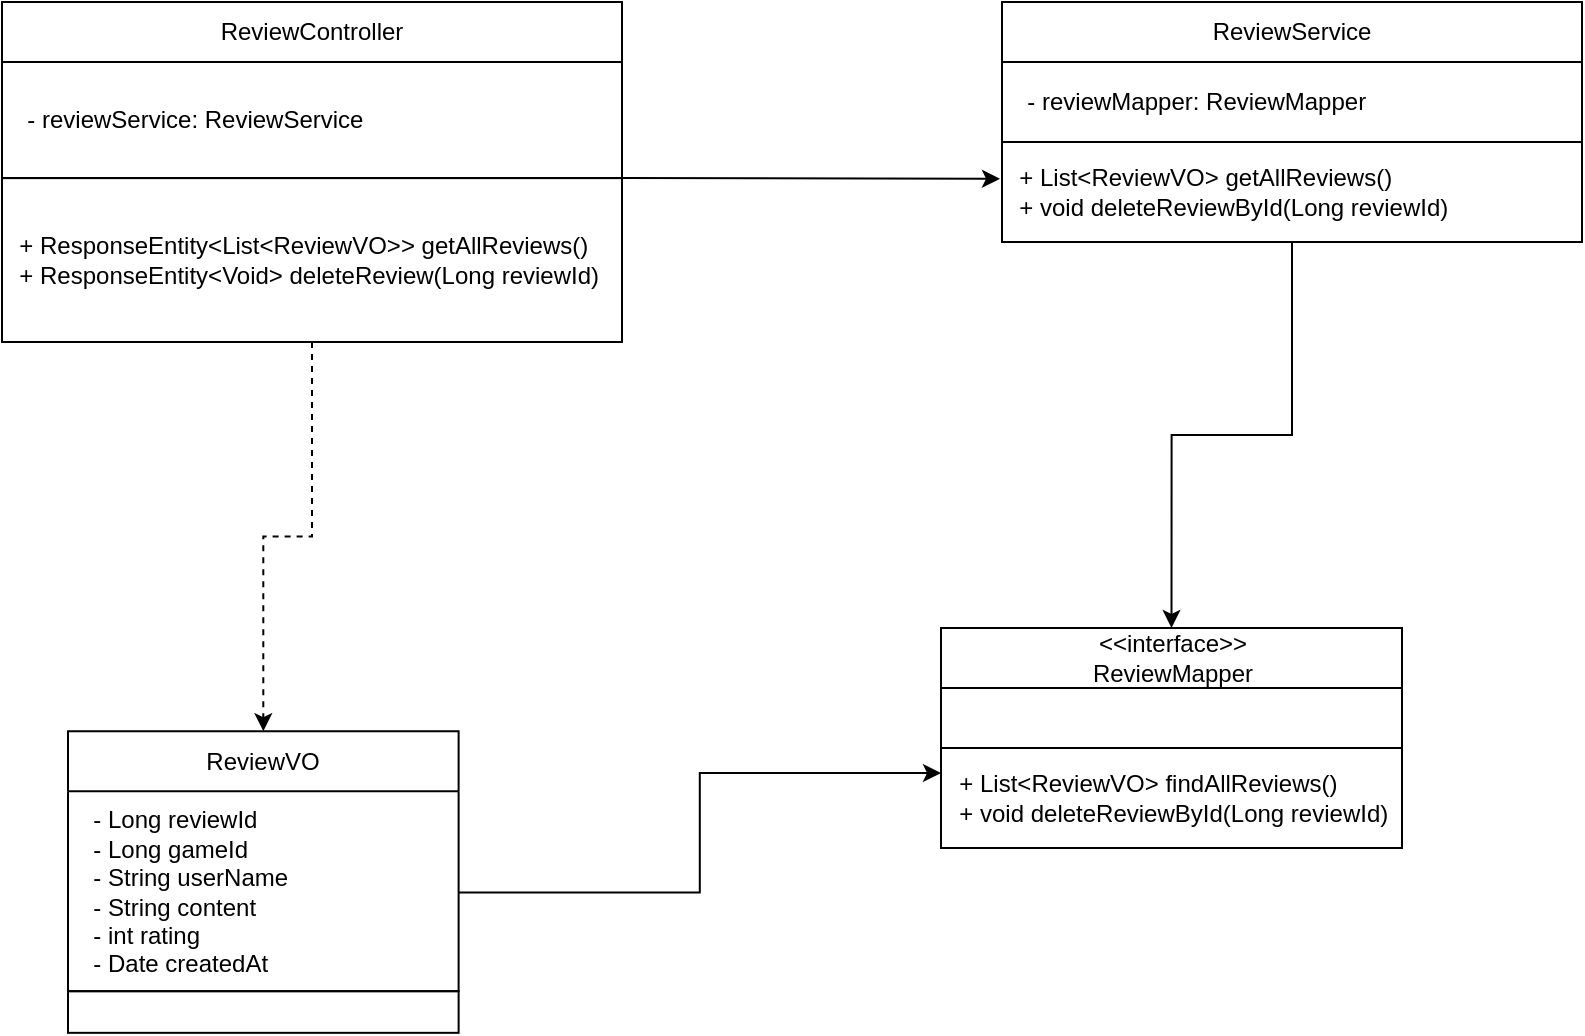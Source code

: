 <mxfile version="28.0.4">
  <diagram name="페이지-1" id="Q9QDK64VjzSi-fKA50Oo">
    <mxGraphModel dx="1358" dy="708" grid="1" gridSize="10" guides="1" tooltips="1" connect="1" arrows="1" fold="1" page="1" pageScale="1" pageWidth="827" pageHeight="1169" math="0" shadow="0">
      <root>
        <mxCell id="0" />
        <mxCell id="1" parent="0" />
        <mxCell id="5rwa--ozfvzuTR5L9hNA-24" value="" style="group" vertex="1" connectable="0" parent="1">
          <mxGeometry x="37" y="20" width="790" height="515.422" as="geometry" />
        </mxCell>
        <mxCell id="5rwa--ozfvzuTR5L9hNA-8" value="" style="rounded=0;whiteSpace=wrap;html=1;align=left;container=0;" vertex="1" parent="5rwa--ozfvzuTR5L9hNA-24">
          <mxGeometry x="33" y="494.576" width="195.31" height="20.846" as="geometry" />
        </mxCell>
        <mxCell id="5rwa--ozfvzuTR5L9hNA-13" style="rounded=0;orthogonalLoop=1;jettySize=auto;html=1;edgeStyle=orthogonalEdgeStyle;dashed=1;" edge="1" parent="5rwa--ozfvzuTR5L9hNA-24" source="5rwa--ozfvzuTR5L9hNA-10" target="5rwa--ozfvzuTR5L9hNA-6">
          <mxGeometry relative="1" as="geometry" />
        </mxCell>
        <mxCell id="5rwa--ozfvzuTR5L9hNA-3" value="" style="endArrow=classic;html=1;rounded=0;exitX=1;exitY=0.5;exitDx=0;exitDy=0;entryX=0;entryY=0.25;entryDx=0;entryDy=0;edgeStyle=orthogonalEdgeStyle;" edge="1" parent="5rwa--ozfvzuTR5L9hNA-24" source="5rwa--ozfvzuTR5L9hNA-7" target="5rwa--ozfvzuTR5L9hNA-19">
          <mxGeometry width="50" height="50" relative="1" as="geometry">
            <mxPoint x="-201" y="809" as="sourcePoint" />
            <mxPoint x="360" y="557.68" as="targetPoint" />
          </mxGeometry>
        </mxCell>
        <mxCell id="5rwa--ozfvzuTR5L9hNA-1" value="" style="endArrow=classic;html=1;rounded=0;exitX=1;exitY=0;exitDx=0;exitDy=0;entryX=0;entryY=0.25;entryDx=0;entryDy=0;" edge="1" parent="5rwa--ozfvzuTR5L9hNA-24" source="5rwa--ozfvzuTR5L9hNA-10">
          <mxGeometry width="50" height="50" relative="1" as="geometry">
            <mxPoint x="159" y="243" as="sourcePoint" />
            <mxPoint x="499.0" y="88.37" as="targetPoint" />
          </mxGeometry>
        </mxCell>
        <mxCell id="5rwa--ozfvzuTR5L9hNA-2" style="edgeStyle=orthogonalEdgeStyle;rounded=0;orthogonalLoop=1;jettySize=auto;html=1;entryX=0.5;entryY=0;entryDx=0;entryDy=0;" edge="1" parent="5rwa--ozfvzuTR5L9hNA-24" source="5rwa--ozfvzuTR5L9hNA-17" target="5rwa--ozfvzuTR5L9hNA-20">
          <mxGeometry relative="1" as="geometry" />
        </mxCell>
        <mxCell id="5rwa--ozfvzuTR5L9hNA-9" value="" style="group" vertex="1" connectable="0" parent="5rwa--ozfvzuTR5L9hNA-24">
          <mxGeometry width="310" height="170" as="geometry" />
        </mxCell>
        <mxCell id="5rwa--ozfvzuTR5L9hNA-10" value="&lt;div&gt;&amp;nbsp; + ResponseEntity&amp;lt;List&amp;lt;ReviewVO&amp;gt;&amp;gt; getAllReviews()&lt;/div&gt;&lt;div&gt;&amp;nbsp; + ResponseEntity&amp;lt;Void&amp;gt; deleteReview(Long reviewId)&lt;/div&gt;" style="rounded=0;whiteSpace=wrap;html=1;align=left;container=0;" vertex="1" parent="5rwa--ozfvzuTR5L9hNA-9">
          <mxGeometry y="88.06" width="310.0" height="81.94" as="geometry" />
        </mxCell>
        <mxCell id="5rwa--ozfvzuTR5L9hNA-11" value="ReviewController" style="swimlane;fontStyle=0;childLayout=stackLayout;horizontal=1;startSize=30;horizontalStack=0;resizeParent=1;resizeParentMax=0;resizeLast=0;collapsible=1;marginBottom=0;whiteSpace=wrap;html=1;container=0;" vertex="1" parent="5rwa--ozfvzuTR5L9hNA-9">
          <mxGeometry width="310.0" height="88.06" as="geometry">
            <mxRectangle x="100" y="80" width="140" height="30" as="alternateBounds" />
          </mxGeometry>
        </mxCell>
        <mxCell id="5rwa--ozfvzuTR5L9hNA-12" value="&lt;div&gt;&amp;nbsp; - reviewService: ReviewService&lt;/div&gt;" style="text;strokeColor=none;fillColor=none;align=left;verticalAlign=middle;spacingLeft=4;spacingRight=4;overflow=hidden;points=[[0,0.5],[1,0.5]];portConstraint=eastwest;rotatable=0;whiteSpace=wrap;html=1;container=0;" vertex="1" parent="5rwa--ozfvzuTR5L9hNA-9">
          <mxGeometry y="30" width="310.0" height="58.06" as="geometry" />
        </mxCell>
        <mxCell id="5rwa--ozfvzuTR5L9hNA-15" value="ReviewService" style="swimlane;fontStyle=0;childLayout=stackLayout;horizontal=1;startSize=30;horizontalStack=0;resizeParent=1;resizeParentMax=0;resizeLast=0;collapsible=1;marginBottom=0;whiteSpace=wrap;html=1;container=0;" vertex="1" parent="5rwa--ozfvzuTR5L9hNA-24">
          <mxGeometry x="500" width="290" height="70" as="geometry">
            <mxRectangle x="100" y="80" width="140" height="30" as="alternateBounds" />
          </mxGeometry>
        </mxCell>
        <mxCell id="5rwa--ozfvzuTR5L9hNA-16" value="&amp;nbsp; - reviewMapper: ReviewMapper" style="text;strokeColor=none;fillColor=none;align=left;verticalAlign=middle;spacingLeft=4;spacingRight=4;overflow=hidden;points=[[0,0.5],[1,0.5]];portConstraint=eastwest;rotatable=0;whiteSpace=wrap;html=1;container=0;" vertex="1" parent="5rwa--ozfvzuTR5L9hNA-15">
          <mxGeometry y="30" width="290" height="40" as="geometry" />
        </mxCell>
        <mxCell id="5rwa--ozfvzuTR5L9hNA-17" value="&lt;div&gt;&amp;nbsp; + List&amp;lt;ReviewVO&amp;gt; getAllReviews()&lt;/div&gt;&lt;div&gt;&amp;nbsp; + void deleteReviewById(Long reviewId)&lt;/div&gt;" style="rounded=0;whiteSpace=wrap;html=1;align=left;container=0;" vertex="1" parent="5rwa--ozfvzuTR5L9hNA-24">
          <mxGeometry x="500" y="70" width="290" height="50" as="geometry" />
        </mxCell>
        <mxCell id="5rwa--ozfvzuTR5L9hNA-19" value="&lt;div&gt;&amp;nbsp; + List&amp;lt;ReviewVO&amp;gt; findAllReviews()&lt;/div&gt;&lt;div&gt;&amp;nbsp; + void deleteReviewById(Long reviewId)&lt;/div&gt;" style="rounded=0;whiteSpace=wrap;html=1;align=left;container=0;" vertex="1" parent="5rwa--ozfvzuTR5L9hNA-24">
          <mxGeometry x="469.5" y="373" width="230.5" height="50" as="geometry" />
        </mxCell>
        <mxCell id="5rwa--ozfvzuTR5L9hNA-20" value="&lt;div&gt;&amp;lt;&amp;lt;interface&amp;gt;&amp;gt;&lt;/div&gt;ReviewMapper" style="swimlane;fontStyle=0;childLayout=stackLayout;horizontal=1;startSize=30;horizontalStack=0;resizeParent=1;resizeParentMax=0;resizeLast=0;collapsible=1;marginBottom=0;whiteSpace=wrap;html=1;container=0;" vertex="1" parent="5rwa--ozfvzuTR5L9hNA-24">
          <mxGeometry x="469.5" y="313" width="230.5" height="60" as="geometry">
            <mxRectangle x="100" y="80" width="140" height="30" as="alternateBounds" />
          </mxGeometry>
        </mxCell>
        <mxCell id="5rwa--ozfvzuTR5L9hNA-6" value="ReviewVO" style="swimlane;fontStyle=0;childLayout=stackLayout;horizontal=1;startSize=30;horizontalStack=0;resizeParent=1;resizeParentMax=0;resizeLast=0;collapsible=1;marginBottom=0;whiteSpace=wrap;html=1;container=0;" vertex="1" parent="5rwa--ozfvzuTR5L9hNA-24">
          <mxGeometry x="33" y="364.58" width="195.31" height="130" as="geometry">
            <mxRectangle x="100" y="80" width="140" height="30" as="alternateBounds" />
          </mxGeometry>
        </mxCell>
        <mxCell id="5rwa--ozfvzuTR5L9hNA-7" value="&lt;div&gt;&amp;nbsp; - Long reviewId&lt;/div&gt;&lt;div&gt;&amp;nbsp; - Long gameId&lt;/div&gt;&lt;div&gt;&amp;nbsp; - String userName&lt;/div&gt;&lt;div&gt;&amp;nbsp; - String content&lt;/div&gt;&lt;div&gt;&amp;nbsp; - int rating&lt;/div&gt;&lt;div&gt;&amp;nbsp; - Date createdAt&lt;/div&gt;" style="text;strokeColor=none;fillColor=none;align=left;verticalAlign=middle;spacingLeft=4;spacingRight=4;overflow=hidden;points=[[0,0.5],[1,0.5]];portConstraint=eastwest;rotatable=0;whiteSpace=wrap;html=1;container=0;" vertex="1" parent="5rwa--ozfvzuTR5L9hNA-24">
          <mxGeometry x="33" y="395.85" width="195.31" height="98.73" as="geometry" />
        </mxCell>
      </root>
    </mxGraphModel>
  </diagram>
</mxfile>
